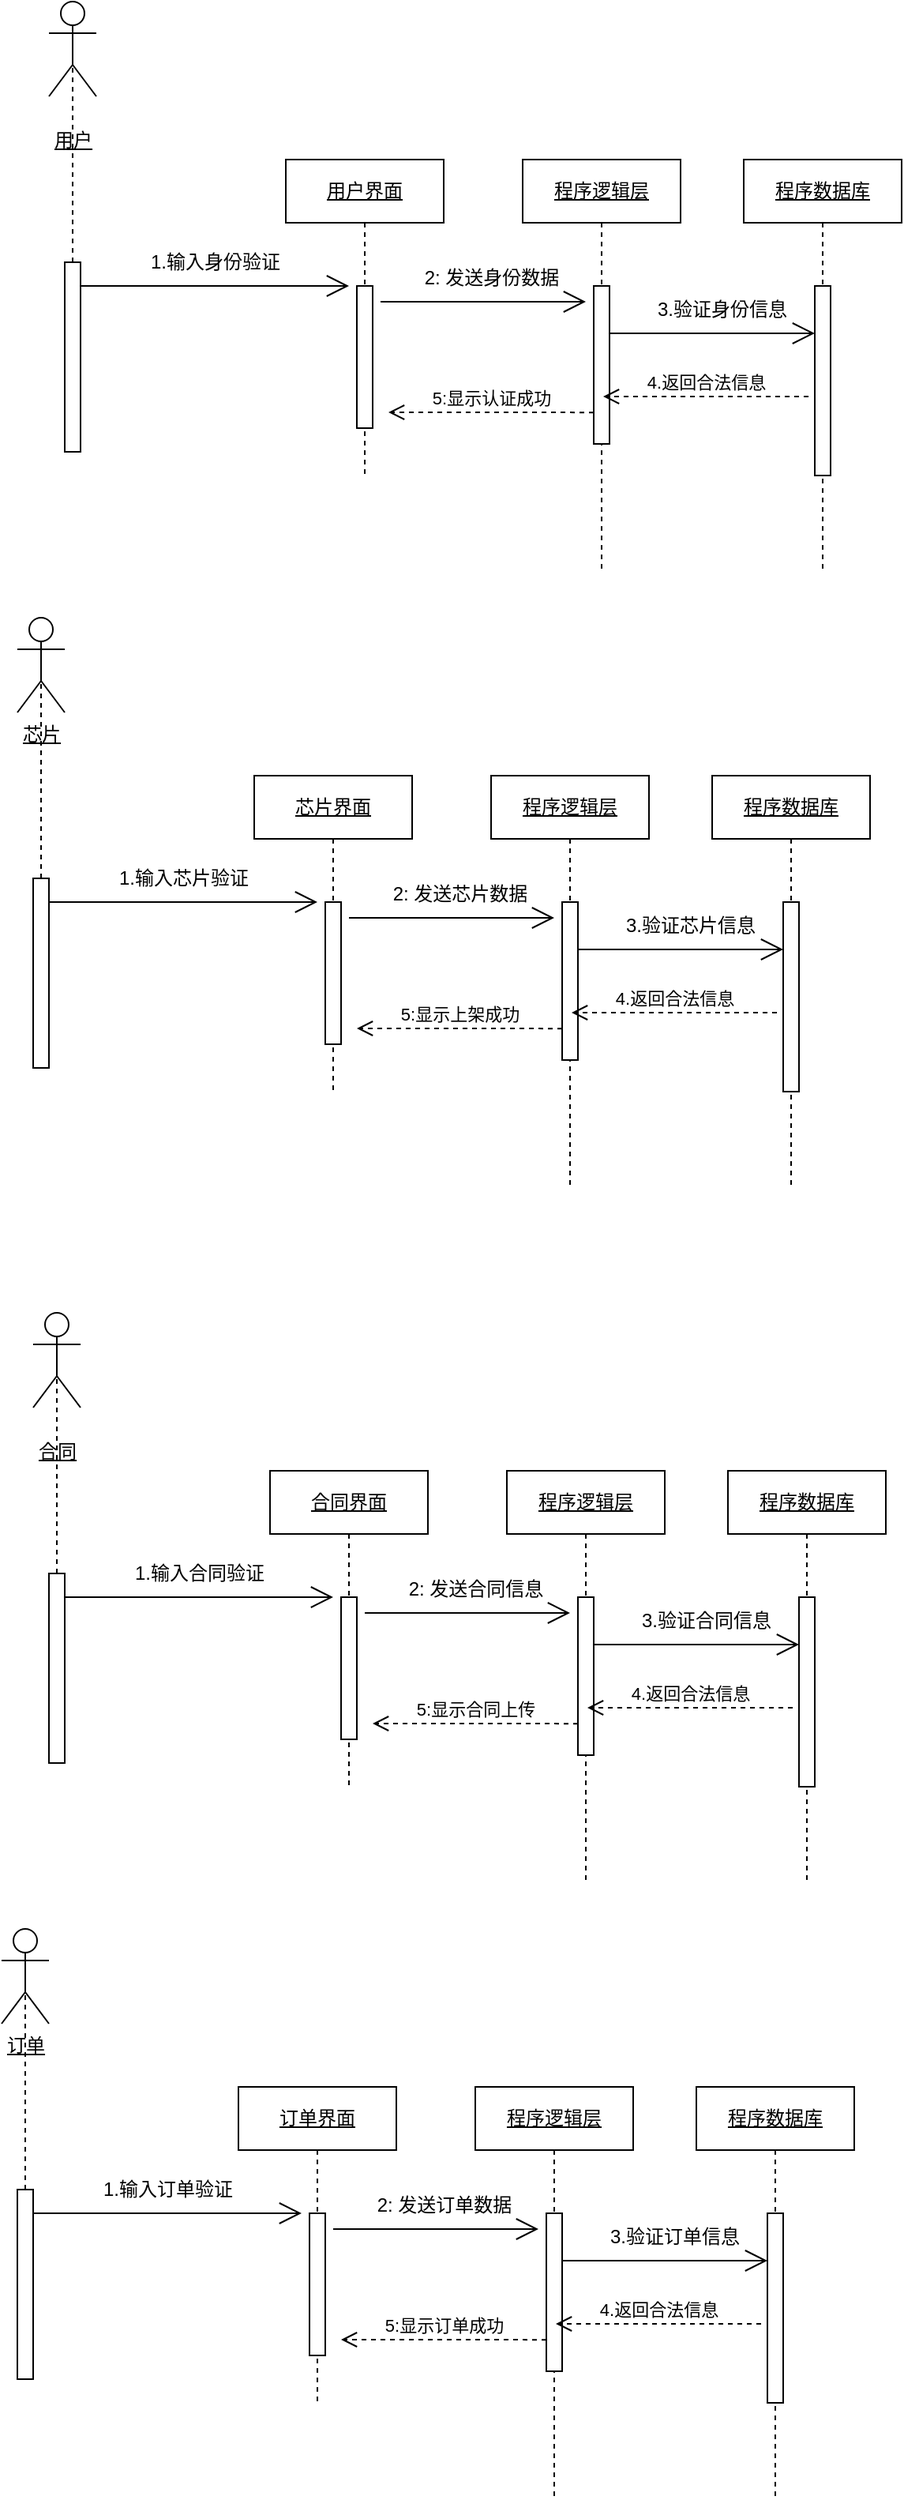 <mxfile version="21.2.7" type="github">
  <diagram name="第 1 页" id="v3P6NcsCh_ItnPV5XtSY">
    <mxGraphModel dx="1195" dy="1820" grid="1" gridSize="10" guides="1" tooltips="1" connect="1" arrows="1" fold="1" page="1" pageScale="1" pageWidth="827" pageHeight="1169" math="0" shadow="0">
      <root>
        <mxCell id="0" />
        <mxCell id="1" parent="0" />
        <mxCell id="1JYwWHGMhUe7PKfR70Vq-3" value="&lt;u&gt;用户界面&lt;/u&gt;" style="shape=umlLifeline;perimeter=lifelinePerimeter;whiteSpace=wrap;html=1;container=0;dropTarget=0;collapsible=0;recursiveResize=0;outlineConnect=0;portConstraint=eastwest;newEdgeStyle={&quot;edgeStyle&quot;:&quot;elbowEdgeStyle&quot;,&quot;elbow&quot;:&quot;vertical&quot;,&quot;curved&quot;:0,&quot;rounded&quot;:0};" vertex="1" parent="1">
          <mxGeometry x="250" y="50" width="100" height="200" as="geometry" />
        </mxCell>
        <mxCell id="1JYwWHGMhUe7PKfR70Vq-4" value="" style="html=1;points=[];perimeter=orthogonalPerimeter;outlineConnect=0;targetShapes=umlLifeline;portConstraint=eastwest;newEdgeStyle={&quot;edgeStyle&quot;:&quot;elbowEdgeStyle&quot;,&quot;elbow&quot;:&quot;vertical&quot;,&quot;curved&quot;:0,&quot;rounded&quot;:0};" vertex="1" parent="1JYwWHGMhUe7PKfR70Vq-3">
          <mxGeometry x="45" y="80" width="10" height="90" as="geometry" />
        </mxCell>
        <mxCell id="1JYwWHGMhUe7PKfR70Vq-6" value="&lt;u&gt;程序逻辑层&lt;/u&gt;" style="shape=umlLifeline;perimeter=lifelinePerimeter;whiteSpace=wrap;html=1;container=0;dropTarget=0;collapsible=0;recursiveResize=0;outlineConnect=0;portConstraint=eastwest;newEdgeStyle={&quot;edgeStyle&quot;:&quot;elbowEdgeStyle&quot;,&quot;elbow&quot;:&quot;vertical&quot;,&quot;curved&quot;:0,&quot;rounded&quot;:0};" vertex="1" parent="1">
          <mxGeometry x="400" y="50" width="100" height="260" as="geometry" />
        </mxCell>
        <mxCell id="1JYwWHGMhUe7PKfR70Vq-7" value="" style="html=1;points=[];perimeter=orthogonalPerimeter;outlineConnect=0;targetShapes=umlLifeline;portConstraint=eastwest;newEdgeStyle={&quot;edgeStyle&quot;:&quot;elbowEdgeStyle&quot;,&quot;elbow&quot;:&quot;vertical&quot;,&quot;curved&quot;:0,&quot;rounded&quot;:0};" vertex="1" parent="1JYwWHGMhUe7PKfR70Vq-6">
          <mxGeometry x="45" y="80" width="10" height="100" as="geometry" />
        </mxCell>
        <mxCell id="1JYwWHGMhUe7PKfR70Vq-8" value="&lt;u&gt;程序数据库&lt;/u&gt;" style="shape=umlLifeline;perimeter=lifelinePerimeter;whiteSpace=wrap;html=1;container=0;dropTarget=0;collapsible=0;recursiveResize=0;outlineConnect=0;portConstraint=eastwest;newEdgeStyle={&quot;edgeStyle&quot;:&quot;elbowEdgeStyle&quot;,&quot;elbow&quot;:&quot;vertical&quot;,&quot;curved&quot;:0,&quot;rounded&quot;:0};" vertex="1" parent="1">
          <mxGeometry x="540" y="50" width="100" height="260" as="geometry" />
        </mxCell>
        <mxCell id="1JYwWHGMhUe7PKfR70Vq-9" value="" style="html=1;points=[];perimeter=orthogonalPerimeter;outlineConnect=0;targetShapes=umlLifeline;portConstraint=eastwest;newEdgeStyle={&quot;edgeStyle&quot;:&quot;elbowEdgeStyle&quot;,&quot;elbow&quot;:&quot;vertical&quot;,&quot;curved&quot;:0,&quot;rounded&quot;:0};" vertex="1" parent="1JYwWHGMhUe7PKfR70Vq-8">
          <mxGeometry x="45" y="80" width="10" height="120" as="geometry" />
        </mxCell>
        <mxCell id="1JYwWHGMhUe7PKfR70Vq-10" value="" style="endArrow=open;endFill=1;endSize=12;html=1;rounded=0;" edge="1" parent="1">
          <mxGeometry width="160" relative="1" as="geometry">
            <mxPoint x="310" y="140" as="sourcePoint" />
            <mxPoint x="440" y="140" as="targetPoint" />
          </mxGeometry>
        </mxCell>
        <mxCell id="1JYwWHGMhUe7PKfR70Vq-11" value="5:显示认证成功" style="html=1;verticalAlign=bottom;endArrow=open;dashed=1;endSize=8;edgeStyle=elbowEdgeStyle;elbow=vertical;curved=0;rounded=0;" edge="1" parent="1">
          <mxGeometry x="0.005" relative="1" as="geometry">
            <mxPoint x="445" y="210.07" as="sourcePoint" />
            <mxPoint x="315" y="210.16" as="targetPoint" />
            <mxPoint as="offset" />
          </mxGeometry>
        </mxCell>
        <mxCell id="1JYwWHGMhUe7PKfR70Vq-12" value="4.返回合法信息" style="html=1;verticalAlign=bottom;endArrow=open;dashed=1;endSize=8;edgeStyle=elbowEdgeStyle;elbow=vertical;curved=0;rounded=0;" edge="1" parent="1">
          <mxGeometry relative="1" as="geometry">
            <mxPoint x="581" y="200" as="sourcePoint" />
            <mxPoint x="451" y="200" as="targetPoint" />
          </mxGeometry>
        </mxCell>
        <mxCell id="1JYwWHGMhUe7PKfR70Vq-13" value="&lt;u&gt;&lt;br&gt;用户&lt;br&gt;&lt;/u&gt;" style="shape=umlActor;verticalLabelPosition=bottom;verticalAlign=top;html=1;outlineConnect=0;" vertex="1" parent="1">
          <mxGeometry x="100" y="-50" width="30" height="60" as="geometry" />
        </mxCell>
        <mxCell id="1JYwWHGMhUe7PKfR70Vq-14" value="2: 发送身份数据" style="text;html=1;align=center;verticalAlign=middle;resizable=0;points=[];autosize=1;strokeColor=none;fillColor=none;" vertex="1" parent="1">
          <mxGeometry x="325" y="110" width="110" height="30" as="geometry" />
        </mxCell>
        <mxCell id="1JYwWHGMhUe7PKfR70Vq-15" value="" style="endArrow=open;endFill=1;endSize=12;html=1;rounded=0;" edge="1" parent="1">
          <mxGeometry width="160" relative="1" as="geometry">
            <mxPoint x="455" y="160" as="sourcePoint" />
            <mxPoint x="585" y="160" as="targetPoint" />
          </mxGeometry>
        </mxCell>
        <mxCell id="1JYwWHGMhUe7PKfR70Vq-16" value="3.验证身份信息" style="text;html=1;align=center;verticalAlign=middle;resizable=0;points=[];autosize=1;strokeColor=none;fillColor=none;" vertex="1" parent="1">
          <mxGeometry x="471" y="130" width="110" height="30" as="geometry" />
        </mxCell>
        <mxCell id="1JYwWHGMhUe7PKfR70Vq-17" value="" style="html=1;points=[];perimeter=orthogonalPerimeter;outlineConnect=0;targetShapes=umlLifeline;portConstraint=eastwest;newEdgeStyle={&quot;edgeStyle&quot;:&quot;elbowEdgeStyle&quot;,&quot;elbow&quot;:&quot;vertical&quot;,&quot;curved&quot;:0,&quot;rounded&quot;:0};" vertex="1" parent="1">
          <mxGeometry x="110" y="115" width="10" height="120" as="geometry" />
        </mxCell>
        <mxCell id="1JYwWHGMhUe7PKfR70Vq-18" value="" style="endArrow=none;dashed=1;html=1;rounded=0;entryX=0.5;entryY=0.5;entryDx=0;entryDy=0;entryPerimeter=0;" edge="1" parent="1" source="1JYwWHGMhUe7PKfR70Vq-17" target="1JYwWHGMhUe7PKfR70Vq-13">
          <mxGeometry width="50" height="50" relative="1" as="geometry">
            <mxPoint x="80" y="110" as="sourcePoint" />
            <mxPoint x="130" y="60" as="targetPoint" />
          </mxGeometry>
        </mxCell>
        <mxCell id="1JYwWHGMhUe7PKfR70Vq-39" value="1.输入身份验证" style="text;html=1;align=center;verticalAlign=middle;resizable=0;points=[];autosize=1;strokeColor=none;fillColor=none;" vertex="1" parent="1">
          <mxGeometry x="150" y="100" width="110" height="30" as="geometry" />
        </mxCell>
        <mxCell id="1JYwWHGMhUe7PKfR70Vq-40" value="" style="endArrow=open;endFill=1;endSize=12;html=1;rounded=0;" edge="1" parent="1">
          <mxGeometry width="160" relative="1" as="geometry">
            <mxPoint x="120" y="130" as="sourcePoint" />
            <mxPoint x="290" y="130" as="targetPoint" />
          </mxGeometry>
        </mxCell>
        <mxCell id="1JYwWHGMhUe7PKfR70Vq-41" value="&lt;u&gt;芯片界面&lt;/u&gt;" style="shape=umlLifeline;perimeter=lifelinePerimeter;whiteSpace=wrap;html=1;container=0;dropTarget=0;collapsible=0;recursiveResize=0;outlineConnect=0;portConstraint=eastwest;newEdgeStyle={&quot;edgeStyle&quot;:&quot;elbowEdgeStyle&quot;,&quot;elbow&quot;:&quot;vertical&quot;,&quot;curved&quot;:0,&quot;rounded&quot;:0};" vertex="1" parent="1">
          <mxGeometry x="230" y="440" width="100" height="200" as="geometry" />
        </mxCell>
        <mxCell id="1JYwWHGMhUe7PKfR70Vq-42" value="" style="html=1;points=[];perimeter=orthogonalPerimeter;outlineConnect=0;targetShapes=umlLifeline;portConstraint=eastwest;newEdgeStyle={&quot;edgeStyle&quot;:&quot;elbowEdgeStyle&quot;,&quot;elbow&quot;:&quot;vertical&quot;,&quot;curved&quot;:0,&quot;rounded&quot;:0};" vertex="1" parent="1JYwWHGMhUe7PKfR70Vq-41">
          <mxGeometry x="45" y="80" width="10" height="90" as="geometry" />
        </mxCell>
        <mxCell id="1JYwWHGMhUe7PKfR70Vq-43" value="&lt;u&gt;程序逻辑层&lt;/u&gt;" style="shape=umlLifeline;perimeter=lifelinePerimeter;whiteSpace=wrap;html=1;container=0;dropTarget=0;collapsible=0;recursiveResize=0;outlineConnect=0;portConstraint=eastwest;newEdgeStyle={&quot;edgeStyle&quot;:&quot;elbowEdgeStyle&quot;,&quot;elbow&quot;:&quot;vertical&quot;,&quot;curved&quot;:0,&quot;rounded&quot;:0};" vertex="1" parent="1">
          <mxGeometry x="380" y="440" width="100" height="260" as="geometry" />
        </mxCell>
        <mxCell id="1JYwWHGMhUe7PKfR70Vq-44" value="" style="html=1;points=[];perimeter=orthogonalPerimeter;outlineConnect=0;targetShapes=umlLifeline;portConstraint=eastwest;newEdgeStyle={&quot;edgeStyle&quot;:&quot;elbowEdgeStyle&quot;,&quot;elbow&quot;:&quot;vertical&quot;,&quot;curved&quot;:0,&quot;rounded&quot;:0};" vertex="1" parent="1JYwWHGMhUe7PKfR70Vq-43">
          <mxGeometry x="45" y="80" width="10" height="100" as="geometry" />
        </mxCell>
        <mxCell id="1JYwWHGMhUe7PKfR70Vq-45" value="&lt;u&gt;程序数据库&lt;/u&gt;" style="shape=umlLifeline;perimeter=lifelinePerimeter;whiteSpace=wrap;html=1;container=0;dropTarget=0;collapsible=0;recursiveResize=0;outlineConnect=0;portConstraint=eastwest;newEdgeStyle={&quot;edgeStyle&quot;:&quot;elbowEdgeStyle&quot;,&quot;elbow&quot;:&quot;vertical&quot;,&quot;curved&quot;:0,&quot;rounded&quot;:0};" vertex="1" parent="1">
          <mxGeometry x="520" y="440" width="100" height="260" as="geometry" />
        </mxCell>
        <mxCell id="1JYwWHGMhUe7PKfR70Vq-46" value="" style="html=1;points=[];perimeter=orthogonalPerimeter;outlineConnect=0;targetShapes=umlLifeline;portConstraint=eastwest;newEdgeStyle={&quot;edgeStyle&quot;:&quot;elbowEdgeStyle&quot;,&quot;elbow&quot;:&quot;vertical&quot;,&quot;curved&quot;:0,&quot;rounded&quot;:0};" vertex="1" parent="1JYwWHGMhUe7PKfR70Vq-45">
          <mxGeometry x="45" y="80" width="10" height="120" as="geometry" />
        </mxCell>
        <mxCell id="1JYwWHGMhUe7PKfR70Vq-47" value="" style="endArrow=open;endFill=1;endSize=12;html=1;rounded=0;" edge="1" parent="1">
          <mxGeometry width="160" relative="1" as="geometry">
            <mxPoint x="290" y="530" as="sourcePoint" />
            <mxPoint x="420" y="530" as="targetPoint" />
          </mxGeometry>
        </mxCell>
        <mxCell id="1JYwWHGMhUe7PKfR70Vq-48" value="5:显示上架成功" style="html=1;verticalAlign=bottom;endArrow=open;dashed=1;endSize=8;edgeStyle=elbowEdgeStyle;elbow=vertical;curved=0;rounded=0;" edge="1" parent="1">
          <mxGeometry x="0.005" relative="1" as="geometry">
            <mxPoint x="425" y="600.07" as="sourcePoint" />
            <mxPoint x="295" y="600.16" as="targetPoint" />
            <mxPoint as="offset" />
          </mxGeometry>
        </mxCell>
        <mxCell id="1JYwWHGMhUe7PKfR70Vq-49" value="4.返回合法信息" style="html=1;verticalAlign=bottom;endArrow=open;dashed=1;endSize=8;edgeStyle=elbowEdgeStyle;elbow=vertical;curved=0;rounded=0;" edge="1" parent="1">
          <mxGeometry relative="1" as="geometry">
            <mxPoint x="561" y="590" as="sourcePoint" />
            <mxPoint x="431" y="590" as="targetPoint" />
          </mxGeometry>
        </mxCell>
        <mxCell id="1JYwWHGMhUe7PKfR70Vq-50" value="&lt;u&gt;芯片&lt;br&gt;&lt;/u&gt;" style="shape=umlActor;verticalLabelPosition=bottom;verticalAlign=top;html=1;outlineConnect=0;" vertex="1" parent="1">
          <mxGeometry x="80" y="340" width="30" height="60" as="geometry" />
        </mxCell>
        <mxCell id="1JYwWHGMhUe7PKfR70Vq-51" value="2: 发送芯片数据" style="text;html=1;align=center;verticalAlign=middle;resizable=0;points=[];autosize=1;strokeColor=none;fillColor=none;" vertex="1" parent="1">
          <mxGeometry x="305" y="500" width="110" height="30" as="geometry" />
        </mxCell>
        <mxCell id="1JYwWHGMhUe7PKfR70Vq-52" value="" style="endArrow=open;endFill=1;endSize=12;html=1;rounded=0;" edge="1" parent="1">
          <mxGeometry width="160" relative="1" as="geometry">
            <mxPoint x="435" y="550" as="sourcePoint" />
            <mxPoint x="565" y="550" as="targetPoint" />
          </mxGeometry>
        </mxCell>
        <mxCell id="1JYwWHGMhUe7PKfR70Vq-53" value="3.验证芯片信息" style="text;html=1;align=center;verticalAlign=middle;resizable=0;points=[];autosize=1;strokeColor=none;fillColor=none;" vertex="1" parent="1">
          <mxGeometry x="451" y="520" width="110" height="30" as="geometry" />
        </mxCell>
        <mxCell id="1JYwWHGMhUe7PKfR70Vq-54" value="" style="html=1;points=[];perimeter=orthogonalPerimeter;outlineConnect=0;targetShapes=umlLifeline;portConstraint=eastwest;newEdgeStyle={&quot;edgeStyle&quot;:&quot;elbowEdgeStyle&quot;,&quot;elbow&quot;:&quot;vertical&quot;,&quot;curved&quot;:0,&quot;rounded&quot;:0};" vertex="1" parent="1">
          <mxGeometry x="90" y="505" width="10" height="120" as="geometry" />
        </mxCell>
        <mxCell id="1JYwWHGMhUe7PKfR70Vq-55" value="" style="endArrow=none;dashed=1;html=1;rounded=0;entryX=0.5;entryY=0.5;entryDx=0;entryDy=0;entryPerimeter=0;" edge="1" parent="1" source="1JYwWHGMhUe7PKfR70Vq-54" target="1JYwWHGMhUe7PKfR70Vq-50">
          <mxGeometry width="50" height="50" relative="1" as="geometry">
            <mxPoint x="60" y="500" as="sourcePoint" />
            <mxPoint x="110" y="450" as="targetPoint" />
          </mxGeometry>
        </mxCell>
        <mxCell id="1JYwWHGMhUe7PKfR70Vq-56" value="1.输入芯片验证" style="text;html=1;align=center;verticalAlign=middle;resizable=0;points=[];autosize=1;strokeColor=none;fillColor=none;" vertex="1" parent="1">
          <mxGeometry x="130" y="490" width="110" height="30" as="geometry" />
        </mxCell>
        <mxCell id="1JYwWHGMhUe7PKfR70Vq-57" value="" style="endArrow=open;endFill=1;endSize=12;html=1;rounded=0;" edge="1" parent="1">
          <mxGeometry width="160" relative="1" as="geometry">
            <mxPoint x="100" y="520" as="sourcePoint" />
            <mxPoint x="270" y="520" as="targetPoint" />
          </mxGeometry>
        </mxCell>
        <mxCell id="1JYwWHGMhUe7PKfR70Vq-60" value="&lt;u&gt;合同界面&lt;/u&gt;" style="shape=umlLifeline;perimeter=lifelinePerimeter;whiteSpace=wrap;html=1;container=0;dropTarget=0;collapsible=0;recursiveResize=0;outlineConnect=0;portConstraint=eastwest;newEdgeStyle={&quot;edgeStyle&quot;:&quot;elbowEdgeStyle&quot;,&quot;elbow&quot;:&quot;vertical&quot;,&quot;curved&quot;:0,&quot;rounded&quot;:0};" vertex="1" parent="1">
          <mxGeometry x="240" y="880" width="100" height="200" as="geometry" />
        </mxCell>
        <mxCell id="1JYwWHGMhUe7PKfR70Vq-61" value="" style="html=1;points=[];perimeter=orthogonalPerimeter;outlineConnect=0;targetShapes=umlLifeline;portConstraint=eastwest;newEdgeStyle={&quot;edgeStyle&quot;:&quot;elbowEdgeStyle&quot;,&quot;elbow&quot;:&quot;vertical&quot;,&quot;curved&quot;:0,&quot;rounded&quot;:0};" vertex="1" parent="1JYwWHGMhUe7PKfR70Vq-60">
          <mxGeometry x="45" y="80" width="10" height="90" as="geometry" />
        </mxCell>
        <mxCell id="1JYwWHGMhUe7PKfR70Vq-62" value="&lt;u&gt;程序逻辑层&lt;/u&gt;" style="shape=umlLifeline;perimeter=lifelinePerimeter;whiteSpace=wrap;html=1;container=0;dropTarget=0;collapsible=0;recursiveResize=0;outlineConnect=0;portConstraint=eastwest;newEdgeStyle={&quot;edgeStyle&quot;:&quot;elbowEdgeStyle&quot;,&quot;elbow&quot;:&quot;vertical&quot;,&quot;curved&quot;:0,&quot;rounded&quot;:0};" vertex="1" parent="1">
          <mxGeometry x="390" y="880" width="100" height="260" as="geometry" />
        </mxCell>
        <mxCell id="1JYwWHGMhUe7PKfR70Vq-63" value="" style="html=1;points=[];perimeter=orthogonalPerimeter;outlineConnect=0;targetShapes=umlLifeline;portConstraint=eastwest;newEdgeStyle={&quot;edgeStyle&quot;:&quot;elbowEdgeStyle&quot;,&quot;elbow&quot;:&quot;vertical&quot;,&quot;curved&quot;:0,&quot;rounded&quot;:0};" vertex="1" parent="1JYwWHGMhUe7PKfR70Vq-62">
          <mxGeometry x="45" y="80" width="10" height="100" as="geometry" />
        </mxCell>
        <mxCell id="1JYwWHGMhUe7PKfR70Vq-64" value="&lt;u&gt;程序数据库&lt;/u&gt;" style="shape=umlLifeline;perimeter=lifelinePerimeter;whiteSpace=wrap;html=1;container=0;dropTarget=0;collapsible=0;recursiveResize=0;outlineConnect=0;portConstraint=eastwest;newEdgeStyle={&quot;edgeStyle&quot;:&quot;elbowEdgeStyle&quot;,&quot;elbow&quot;:&quot;vertical&quot;,&quot;curved&quot;:0,&quot;rounded&quot;:0};" vertex="1" parent="1">
          <mxGeometry x="530" y="880" width="100" height="260" as="geometry" />
        </mxCell>
        <mxCell id="1JYwWHGMhUe7PKfR70Vq-65" value="" style="html=1;points=[];perimeter=orthogonalPerimeter;outlineConnect=0;targetShapes=umlLifeline;portConstraint=eastwest;newEdgeStyle={&quot;edgeStyle&quot;:&quot;elbowEdgeStyle&quot;,&quot;elbow&quot;:&quot;vertical&quot;,&quot;curved&quot;:0,&quot;rounded&quot;:0};" vertex="1" parent="1JYwWHGMhUe7PKfR70Vq-64">
          <mxGeometry x="45" y="80" width="10" height="120" as="geometry" />
        </mxCell>
        <mxCell id="1JYwWHGMhUe7PKfR70Vq-66" value="" style="endArrow=open;endFill=1;endSize=12;html=1;rounded=0;" edge="1" parent="1">
          <mxGeometry width="160" relative="1" as="geometry">
            <mxPoint x="300" y="970" as="sourcePoint" />
            <mxPoint x="430" y="970" as="targetPoint" />
          </mxGeometry>
        </mxCell>
        <mxCell id="1JYwWHGMhUe7PKfR70Vq-67" value="5:显示合同上传" style="html=1;verticalAlign=bottom;endArrow=open;dashed=1;endSize=8;edgeStyle=elbowEdgeStyle;elbow=vertical;curved=0;rounded=0;" edge="1" parent="1">
          <mxGeometry x="0.005" relative="1" as="geometry">
            <mxPoint x="435" y="1040.07" as="sourcePoint" />
            <mxPoint x="305" y="1040.16" as="targetPoint" />
            <mxPoint as="offset" />
          </mxGeometry>
        </mxCell>
        <mxCell id="1JYwWHGMhUe7PKfR70Vq-68" value="4.返回合法信息" style="html=1;verticalAlign=bottom;endArrow=open;dashed=1;endSize=8;edgeStyle=elbowEdgeStyle;elbow=vertical;curved=0;rounded=0;" edge="1" parent="1">
          <mxGeometry relative="1" as="geometry">
            <mxPoint x="571" y="1030" as="sourcePoint" />
            <mxPoint x="441" y="1030" as="targetPoint" />
          </mxGeometry>
        </mxCell>
        <mxCell id="1JYwWHGMhUe7PKfR70Vq-69" value="&lt;u&gt;&lt;br&gt;合同&lt;br&gt;&lt;/u&gt;" style="shape=umlActor;verticalLabelPosition=bottom;verticalAlign=top;html=1;outlineConnect=0;" vertex="1" parent="1">
          <mxGeometry x="90" y="780" width="30" height="60" as="geometry" />
        </mxCell>
        <mxCell id="1JYwWHGMhUe7PKfR70Vq-70" value="2: 发送合同信息" style="text;html=1;align=center;verticalAlign=middle;resizable=0;points=[];autosize=1;strokeColor=none;fillColor=none;" vertex="1" parent="1">
          <mxGeometry x="315" y="940" width="110" height="30" as="geometry" />
        </mxCell>
        <mxCell id="1JYwWHGMhUe7PKfR70Vq-71" value="" style="endArrow=open;endFill=1;endSize=12;html=1;rounded=0;" edge="1" parent="1">
          <mxGeometry width="160" relative="1" as="geometry">
            <mxPoint x="445" y="990" as="sourcePoint" />
            <mxPoint x="575" y="990" as="targetPoint" />
          </mxGeometry>
        </mxCell>
        <mxCell id="1JYwWHGMhUe7PKfR70Vq-72" value="3.验证合同信息" style="text;html=1;align=center;verticalAlign=middle;resizable=0;points=[];autosize=1;strokeColor=none;fillColor=none;" vertex="1" parent="1">
          <mxGeometry x="461" y="960" width="110" height="30" as="geometry" />
        </mxCell>
        <mxCell id="1JYwWHGMhUe7PKfR70Vq-73" value="" style="html=1;points=[];perimeter=orthogonalPerimeter;outlineConnect=0;targetShapes=umlLifeline;portConstraint=eastwest;newEdgeStyle={&quot;edgeStyle&quot;:&quot;elbowEdgeStyle&quot;,&quot;elbow&quot;:&quot;vertical&quot;,&quot;curved&quot;:0,&quot;rounded&quot;:0};" vertex="1" parent="1">
          <mxGeometry x="100" y="945" width="10" height="120" as="geometry" />
        </mxCell>
        <mxCell id="1JYwWHGMhUe7PKfR70Vq-74" value="" style="endArrow=none;dashed=1;html=1;rounded=0;entryX=0.5;entryY=0.5;entryDx=0;entryDy=0;entryPerimeter=0;" edge="1" parent="1" source="1JYwWHGMhUe7PKfR70Vq-73" target="1JYwWHGMhUe7PKfR70Vq-69">
          <mxGeometry width="50" height="50" relative="1" as="geometry">
            <mxPoint x="70" y="940" as="sourcePoint" />
            <mxPoint x="120" y="890" as="targetPoint" />
          </mxGeometry>
        </mxCell>
        <mxCell id="1JYwWHGMhUe7PKfR70Vq-75" value="1.输入合同验证" style="text;html=1;align=center;verticalAlign=middle;resizable=0;points=[];autosize=1;strokeColor=none;fillColor=none;" vertex="1" parent="1">
          <mxGeometry x="140" y="930" width="110" height="30" as="geometry" />
        </mxCell>
        <mxCell id="1JYwWHGMhUe7PKfR70Vq-76" value="" style="endArrow=open;endFill=1;endSize=12;html=1;rounded=0;" edge="1" parent="1">
          <mxGeometry width="160" relative="1" as="geometry">
            <mxPoint x="110" y="960" as="sourcePoint" />
            <mxPoint x="280" y="960" as="targetPoint" />
          </mxGeometry>
        </mxCell>
        <mxCell id="1JYwWHGMhUe7PKfR70Vq-77" value="&lt;u&gt;订单界面&lt;/u&gt;" style="shape=umlLifeline;perimeter=lifelinePerimeter;whiteSpace=wrap;html=1;container=0;dropTarget=0;collapsible=0;recursiveResize=0;outlineConnect=0;portConstraint=eastwest;newEdgeStyle={&quot;edgeStyle&quot;:&quot;elbowEdgeStyle&quot;,&quot;elbow&quot;:&quot;vertical&quot;,&quot;curved&quot;:0,&quot;rounded&quot;:0};" vertex="1" parent="1">
          <mxGeometry x="220" y="1270" width="100" height="200" as="geometry" />
        </mxCell>
        <mxCell id="1JYwWHGMhUe7PKfR70Vq-78" value="" style="html=1;points=[];perimeter=orthogonalPerimeter;outlineConnect=0;targetShapes=umlLifeline;portConstraint=eastwest;newEdgeStyle={&quot;edgeStyle&quot;:&quot;elbowEdgeStyle&quot;,&quot;elbow&quot;:&quot;vertical&quot;,&quot;curved&quot;:0,&quot;rounded&quot;:0};" vertex="1" parent="1JYwWHGMhUe7PKfR70Vq-77">
          <mxGeometry x="45" y="80" width="10" height="90" as="geometry" />
        </mxCell>
        <mxCell id="1JYwWHGMhUe7PKfR70Vq-79" value="&lt;u&gt;程序逻辑层&lt;/u&gt;" style="shape=umlLifeline;perimeter=lifelinePerimeter;whiteSpace=wrap;html=1;container=0;dropTarget=0;collapsible=0;recursiveResize=0;outlineConnect=0;portConstraint=eastwest;newEdgeStyle={&quot;edgeStyle&quot;:&quot;elbowEdgeStyle&quot;,&quot;elbow&quot;:&quot;vertical&quot;,&quot;curved&quot;:0,&quot;rounded&quot;:0};" vertex="1" parent="1">
          <mxGeometry x="370" y="1270" width="100" height="260" as="geometry" />
        </mxCell>
        <mxCell id="1JYwWHGMhUe7PKfR70Vq-80" value="" style="html=1;points=[];perimeter=orthogonalPerimeter;outlineConnect=0;targetShapes=umlLifeline;portConstraint=eastwest;newEdgeStyle={&quot;edgeStyle&quot;:&quot;elbowEdgeStyle&quot;,&quot;elbow&quot;:&quot;vertical&quot;,&quot;curved&quot;:0,&quot;rounded&quot;:0};" vertex="1" parent="1JYwWHGMhUe7PKfR70Vq-79">
          <mxGeometry x="45" y="80" width="10" height="100" as="geometry" />
        </mxCell>
        <mxCell id="1JYwWHGMhUe7PKfR70Vq-81" value="&lt;u&gt;程序数据库&lt;/u&gt;" style="shape=umlLifeline;perimeter=lifelinePerimeter;whiteSpace=wrap;html=1;container=0;dropTarget=0;collapsible=0;recursiveResize=0;outlineConnect=0;portConstraint=eastwest;newEdgeStyle={&quot;edgeStyle&quot;:&quot;elbowEdgeStyle&quot;,&quot;elbow&quot;:&quot;vertical&quot;,&quot;curved&quot;:0,&quot;rounded&quot;:0};" vertex="1" parent="1">
          <mxGeometry x="510" y="1270" width="100" height="260" as="geometry" />
        </mxCell>
        <mxCell id="1JYwWHGMhUe7PKfR70Vq-82" value="" style="html=1;points=[];perimeter=orthogonalPerimeter;outlineConnect=0;targetShapes=umlLifeline;portConstraint=eastwest;newEdgeStyle={&quot;edgeStyle&quot;:&quot;elbowEdgeStyle&quot;,&quot;elbow&quot;:&quot;vertical&quot;,&quot;curved&quot;:0,&quot;rounded&quot;:0};" vertex="1" parent="1JYwWHGMhUe7PKfR70Vq-81">
          <mxGeometry x="45" y="80" width="10" height="120" as="geometry" />
        </mxCell>
        <mxCell id="1JYwWHGMhUe7PKfR70Vq-83" value="" style="endArrow=open;endFill=1;endSize=12;html=1;rounded=0;" edge="1" parent="1">
          <mxGeometry width="160" relative="1" as="geometry">
            <mxPoint x="280" y="1360" as="sourcePoint" />
            <mxPoint x="410" y="1360" as="targetPoint" />
          </mxGeometry>
        </mxCell>
        <mxCell id="1JYwWHGMhUe7PKfR70Vq-84" value="5:显示订单成功" style="html=1;verticalAlign=bottom;endArrow=open;dashed=1;endSize=8;edgeStyle=elbowEdgeStyle;elbow=vertical;curved=0;rounded=0;" edge="1" parent="1">
          <mxGeometry x="0.005" relative="1" as="geometry">
            <mxPoint x="415" y="1430.07" as="sourcePoint" />
            <mxPoint x="285" y="1430.16" as="targetPoint" />
            <mxPoint as="offset" />
          </mxGeometry>
        </mxCell>
        <mxCell id="1JYwWHGMhUe7PKfR70Vq-85" value="4.返回合法信息" style="html=1;verticalAlign=bottom;endArrow=open;dashed=1;endSize=8;edgeStyle=elbowEdgeStyle;elbow=vertical;curved=0;rounded=0;" edge="1" parent="1">
          <mxGeometry relative="1" as="geometry">
            <mxPoint x="551" y="1420" as="sourcePoint" />
            <mxPoint x="421" y="1420" as="targetPoint" />
          </mxGeometry>
        </mxCell>
        <mxCell id="1JYwWHGMhUe7PKfR70Vq-86" value="&lt;u&gt;订单&lt;br&gt;&lt;/u&gt;" style="shape=umlActor;verticalLabelPosition=bottom;verticalAlign=top;html=1;outlineConnect=0;" vertex="1" parent="1">
          <mxGeometry x="70" y="1170" width="30" height="60" as="geometry" />
        </mxCell>
        <mxCell id="1JYwWHGMhUe7PKfR70Vq-87" value="2: 发送订单数据" style="text;html=1;align=center;verticalAlign=middle;resizable=0;points=[];autosize=1;strokeColor=none;fillColor=none;" vertex="1" parent="1">
          <mxGeometry x="295" y="1330" width="110" height="30" as="geometry" />
        </mxCell>
        <mxCell id="1JYwWHGMhUe7PKfR70Vq-88" value="" style="endArrow=open;endFill=1;endSize=12;html=1;rounded=0;" edge="1" parent="1">
          <mxGeometry width="160" relative="1" as="geometry">
            <mxPoint x="425" y="1380" as="sourcePoint" />
            <mxPoint x="555" y="1380" as="targetPoint" />
          </mxGeometry>
        </mxCell>
        <mxCell id="1JYwWHGMhUe7PKfR70Vq-89" value="3.验证订单信息" style="text;html=1;align=center;verticalAlign=middle;resizable=0;points=[];autosize=1;strokeColor=none;fillColor=none;" vertex="1" parent="1">
          <mxGeometry x="441" y="1350" width="110" height="30" as="geometry" />
        </mxCell>
        <mxCell id="1JYwWHGMhUe7PKfR70Vq-90" value="" style="html=1;points=[];perimeter=orthogonalPerimeter;outlineConnect=0;targetShapes=umlLifeline;portConstraint=eastwest;newEdgeStyle={&quot;edgeStyle&quot;:&quot;elbowEdgeStyle&quot;,&quot;elbow&quot;:&quot;vertical&quot;,&quot;curved&quot;:0,&quot;rounded&quot;:0};" vertex="1" parent="1">
          <mxGeometry x="80" y="1335" width="10" height="120" as="geometry" />
        </mxCell>
        <mxCell id="1JYwWHGMhUe7PKfR70Vq-91" value="" style="endArrow=none;dashed=1;html=1;rounded=0;entryX=0.5;entryY=0.5;entryDx=0;entryDy=0;entryPerimeter=0;" edge="1" parent="1" source="1JYwWHGMhUe7PKfR70Vq-90" target="1JYwWHGMhUe7PKfR70Vq-86">
          <mxGeometry width="50" height="50" relative="1" as="geometry">
            <mxPoint x="50" y="1330" as="sourcePoint" />
            <mxPoint x="100" y="1280" as="targetPoint" />
          </mxGeometry>
        </mxCell>
        <mxCell id="1JYwWHGMhUe7PKfR70Vq-92" value="1.输入订单验证" style="text;html=1;align=center;verticalAlign=middle;resizable=0;points=[];autosize=1;strokeColor=none;fillColor=none;" vertex="1" parent="1">
          <mxGeometry x="120" y="1320" width="110" height="30" as="geometry" />
        </mxCell>
        <mxCell id="1JYwWHGMhUe7PKfR70Vq-93" value="" style="endArrow=open;endFill=1;endSize=12;html=1;rounded=0;" edge="1" parent="1">
          <mxGeometry width="160" relative="1" as="geometry">
            <mxPoint x="90" y="1350" as="sourcePoint" />
            <mxPoint x="260" y="1350" as="targetPoint" />
          </mxGeometry>
        </mxCell>
      </root>
    </mxGraphModel>
  </diagram>
</mxfile>
